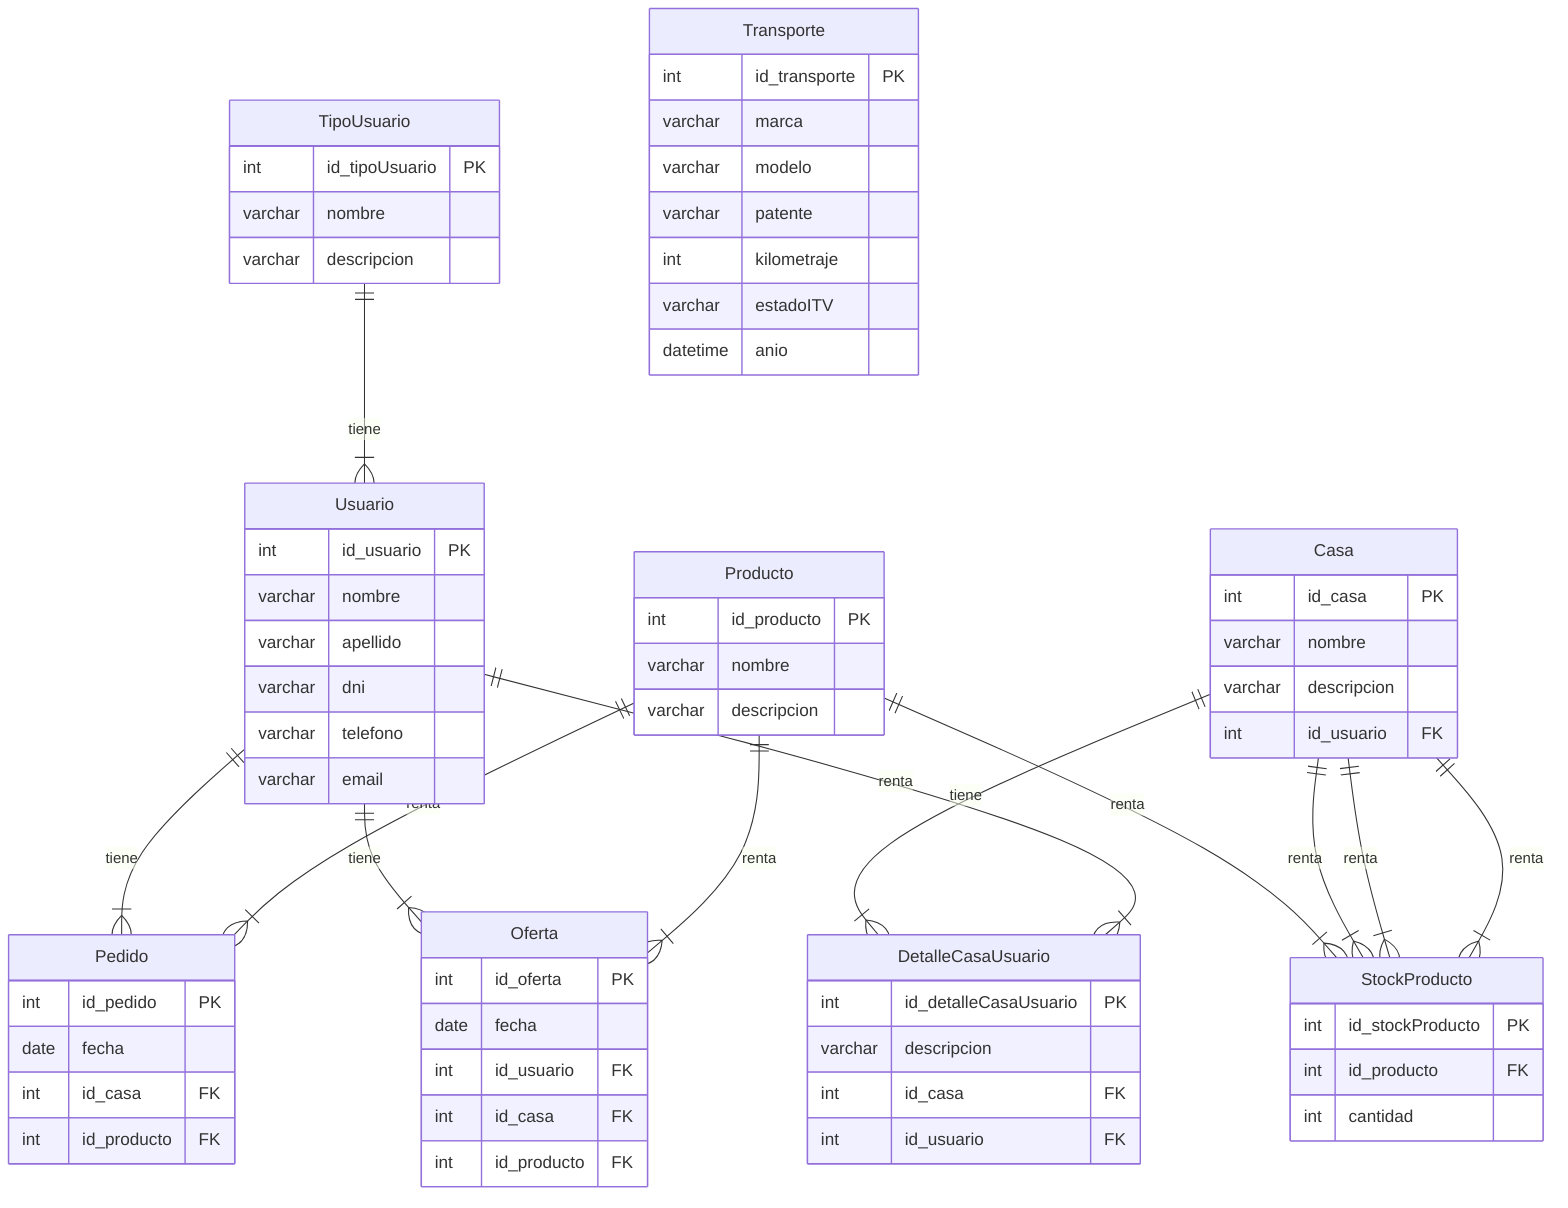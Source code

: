 erDiagram

Usuario{
    int id_usuario PK
    varchar nombre
    varchar apellido
    varchar dni
    varchar telefono
    varchar email
}
TipoUsuario{
    int id_tipoUsuario PK
    varchar nombre
    varchar descripcion
}
Casa{
    int id_casa PK
    varchar nombre
    varchar descripcion
    int id_usuario FK
}
DetalleCasaUsuario{
    int id_detalleCasaUsuario PK
    varchar descripcion
    int id_casa FK
    int id_usuario FK
}
StockProducto{
    int id_stockProducto PK
    int id_producto FK
    int cantidad
}
Producto{
    int id_producto PK
    varchar nombre
    varchar descripcion
}
Pedido{
    int id_pedido PK
    date fecha
    int id_casa FK
    int id_producto FK
}
Oferta{
    int id_oferta PK
    date fecha
    int id_usuario FK
    int id_casa FK
    int id_producto FK
}

Transporte{
    int id_transporte PK
    varchar marca
    varchar modelo
    varchar patente
    int kilometraje
    varchar estadoITV
    datetime anio
}

Producto ||--|{ StockProducto : "renta"
Casa ||--|{ StockProducto : "renta"

TipoUsuario ||--|{ Usuario : "tiene"
Usuario ||--|{ Pedido : "tiene"
Usuario ||--|{ Oferta : "tiene"

Producto ||--|{ Pedido : "renta"
Producto ||--|{ Oferta : "renta"

Casa ||--|{ StockProducto : "renta"
Casa ||--|{ StockProducto : "renta"
Casa ||--|{ DetalleCasaUsuario : "tiene"
Usuario ||--|{ DetalleCasaUsuario : "renta"